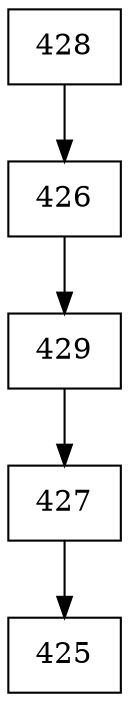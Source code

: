 digraph G {
  node [shape=record];
  node0 [label="{428}"];
  node0 -> node1;
  node1 [label="{426}"];
  node1 -> node2;
  node2 [label="{429}"];
  node2 -> node3;
  node3 [label="{427}"];
  node3 -> node4;
  node4 [label="{425}"];
}

